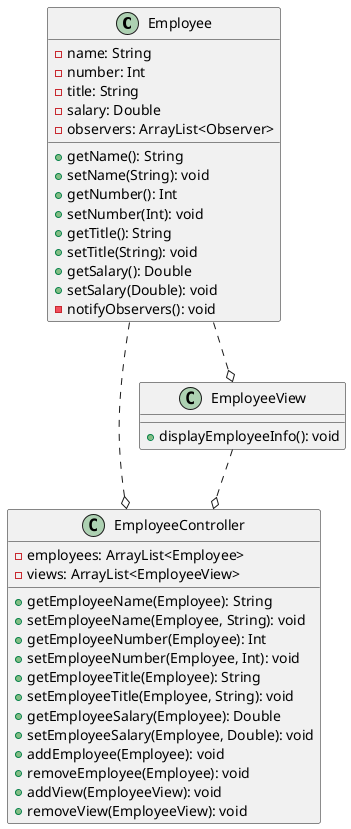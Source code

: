 @startuml
class Employee {
    -name: String
    -number: Int
    -title: String
    -salary: Double
    -observers: ArrayList<Observer>
    +getName(): String
    +setName(String): void
    +getNumber(): Int
    +setNumber(Int): void
    +getTitle(): String
    +setTitle(String): void
    +getSalary(): Double
    +setSalary(Double): void
    -notifyObservers(): void
}
class EmployeeController {
    -employees: ArrayList<Employee>
    -views: ArrayList<EmployeeView>
    +getEmployeeName(Employee): String
    +setEmployeeName(Employee, String): void
    +getEmployeeNumber(Employee): Int
    +setEmployeeNumber(Employee, Int): void
    +getEmployeeTitle(Employee): String
    +setEmployeeTitle(Employee, String): void
    +getEmployeeSalary(Employee): Double
    +setEmployeeSalary(Employee, Double): void
    +addEmployee(Employee): void
    +removeEmployee(Employee): void
    +addView(EmployeeView): void
    +removeView(EmployeeView): void
}
class EmployeeView {
    +displayEmployeeInfo(): void
}
Employee ..o EmployeeController
Employee ..o EmployeeView
EmployeeView ..o EmployeeController
@enduml